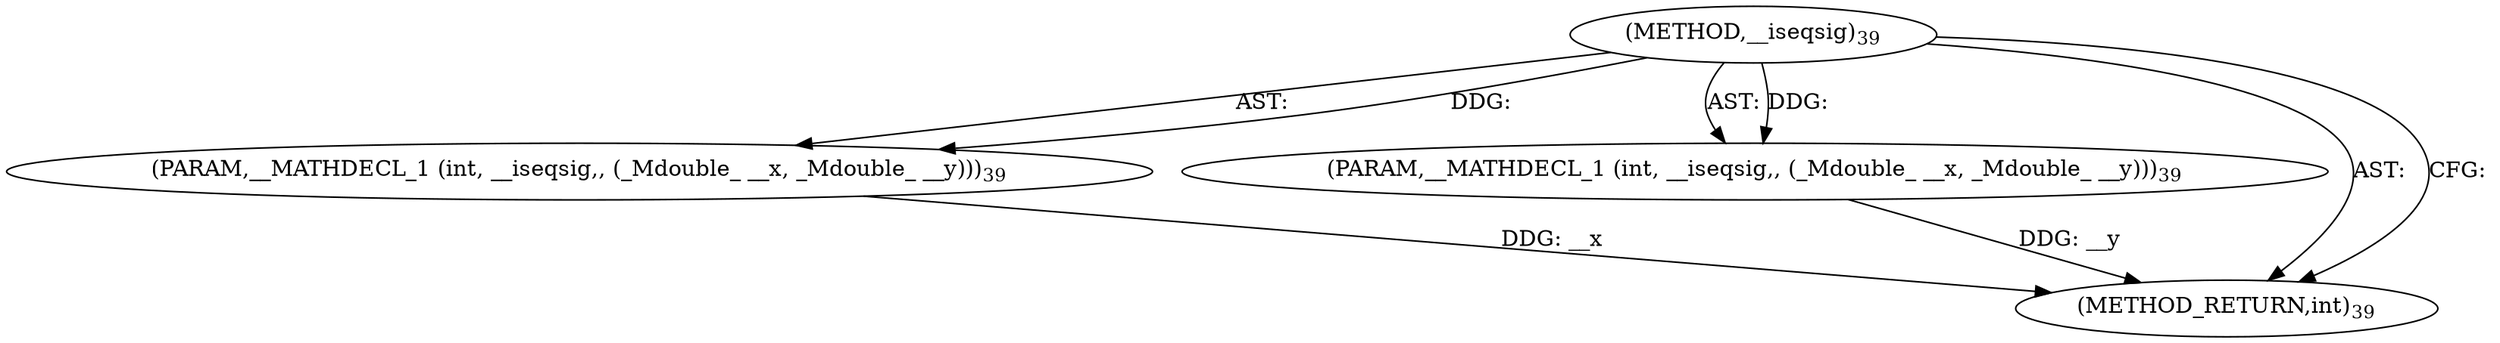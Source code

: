 digraph "__iseqsig" {  
"6233" [label = <(METHOD,__iseqsig)<SUB>39</SUB>> ]
"6234" [label = <(PARAM,__MATHDECL_1 (int, __iseqsig,, (_Mdouble_ __x, _Mdouble_ __y)))<SUB>39</SUB>> ]
"6235" [label = <(PARAM,__MATHDECL_1 (int, __iseqsig,, (_Mdouble_ __x, _Mdouble_ __y)))<SUB>39</SUB>> ]
"6236" [label = <(METHOD_RETURN,int)<SUB>39</SUB>> ]
  "6233" -> "6234"  [ label = "AST: "] 
  "6233" -> "6235"  [ label = "AST: "] 
  "6233" -> "6236"  [ label = "AST: "] 
  "6233" -> "6236"  [ label = "CFG: "] 
  "6234" -> "6236"  [ label = "DDG: __x"] 
  "6235" -> "6236"  [ label = "DDG: __y"] 
  "6233" -> "6234"  [ label = "DDG: "] 
  "6233" -> "6235"  [ label = "DDG: "] 
}
